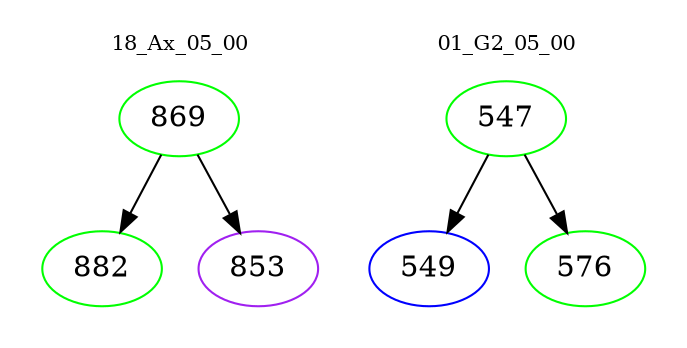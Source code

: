 digraph{
subgraph cluster_0 {
color = white
label = "18_Ax_05_00";
fontsize=10;
T0_869 [label="869", color="green"]
T0_869 -> T0_882 [color="black"]
T0_882 [label="882", color="green"]
T0_869 -> T0_853 [color="black"]
T0_853 [label="853", color="purple"]
}
subgraph cluster_1 {
color = white
label = "01_G2_05_00";
fontsize=10;
T1_547 [label="547", color="green"]
T1_547 -> T1_549 [color="black"]
T1_549 [label="549", color="blue"]
T1_547 -> T1_576 [color="black"]
T1_576 [label="576", color="green"]
}
}
